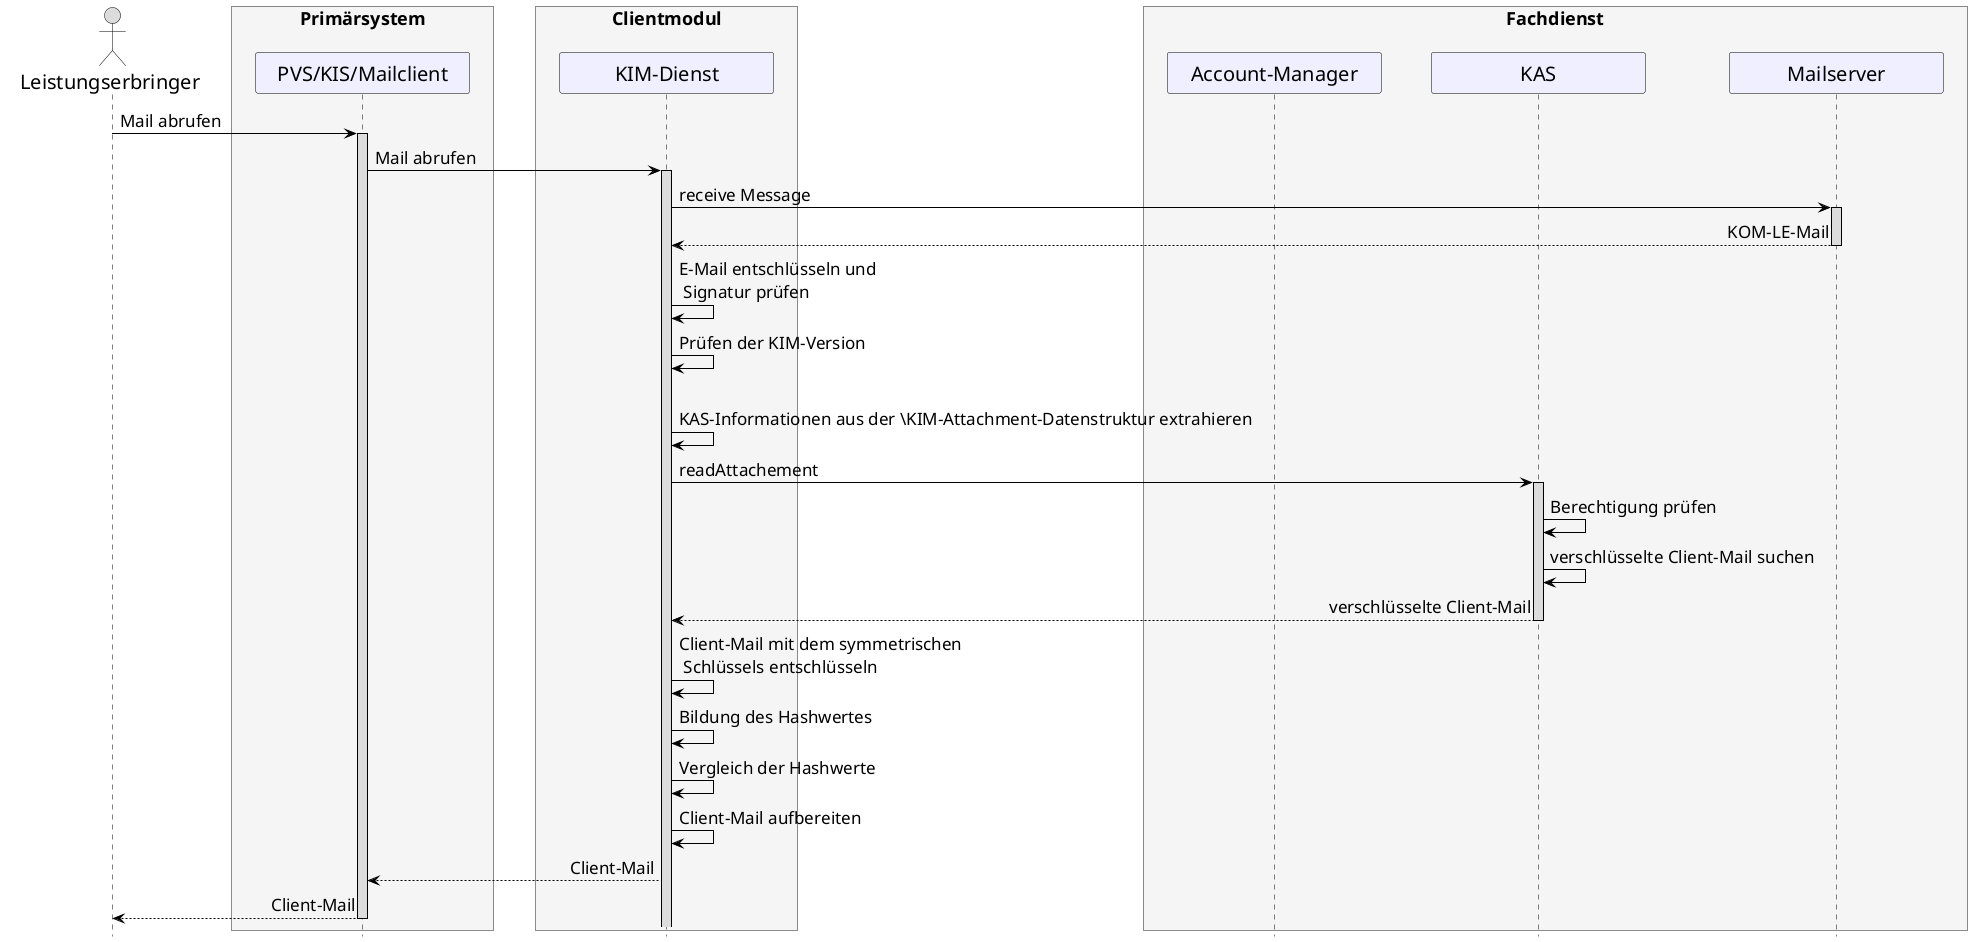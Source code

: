 /'
# KIM 1.5
# Account Manager
# Sequence Diagram
# Name: Operation Account registrieren
'/

@startuml
skinparam sequenceMessageAlign direction
skinparam minClassWidth 200
skinparam BoxPadding 20
skinparam sequenceReferenceHeaderBackgroundColor palegreen
scale max 2048 width
hide footbox

skinparam sequence {
ArrowColor black
ArrowFontSize 17
ActorBorderColor black
LifeLineBorderColor black
LifeLineBackgroundColor Gainsboro

ParticipantBorderColor Motivation
ParticipantBackgroundColor Motivation
ParticipantFontSize 20
ParticipantFontColor black
ParticipantBorderColor Black
ParticipantBackgroundColor MOTIVATION
ParticipantPadding 20

ActorBackgroundColor Gainsboro
ActorFontColor black
ActorFontSize 20
ActorFontName Aapex
}
      actor L as "Leistungserbringer"
      box <size:18>Primärsystem\n #WhiteSmoke
            participant P as "PVS/KIS/Mailclient"
      end box
      box <size:18>Clientmodul\n #WhiteSmoke
      participant KM as "KIM-Dienst"
      end box
      box <size:18>Fachdienst\n #WhiteSmoke
      participant AM as "Account-Manager"
      participant K as "KAS"
      participant MS as "Mailserver"
      end box

L->P: Mail abrufen
 activate P
 P->KM: Mail abrufen
 activate KM
 KM->MS++: receive Message
 MS-->KM--: KOM-LE-Mail
 KM->KM: E-Mail entschlüsseln und\n Signatur prüfen
 KM->KM: Prüfen der KIM-Version
 opt KIM-Attachment-Datenstruktur vorhanden
 KM->KM: KAS-Informationen aus der \KIM-Attachment-Datenstruktur extrahieren
 KM->K: readAttachement
 activate K
 K->K: Berechtigung prüfen
 K->K: verschlüsselte Client-Mail suchen
 K-->KM: verschlüsselte Client-Mail
 deactivate K
  KM->KM: Client-Mail mit dem symmetrischen\n Schlüssels entschlüsseln
  KM->KM: Bildung des Hashwertes
  KM->KM: Vergleich der Hashwerte
  KM->KM: Client-Mail aufbereiten
  KM-->P: Client-Mail
  deactivate K
  P-->L: Client-Mail
  deactivate P
@enduml